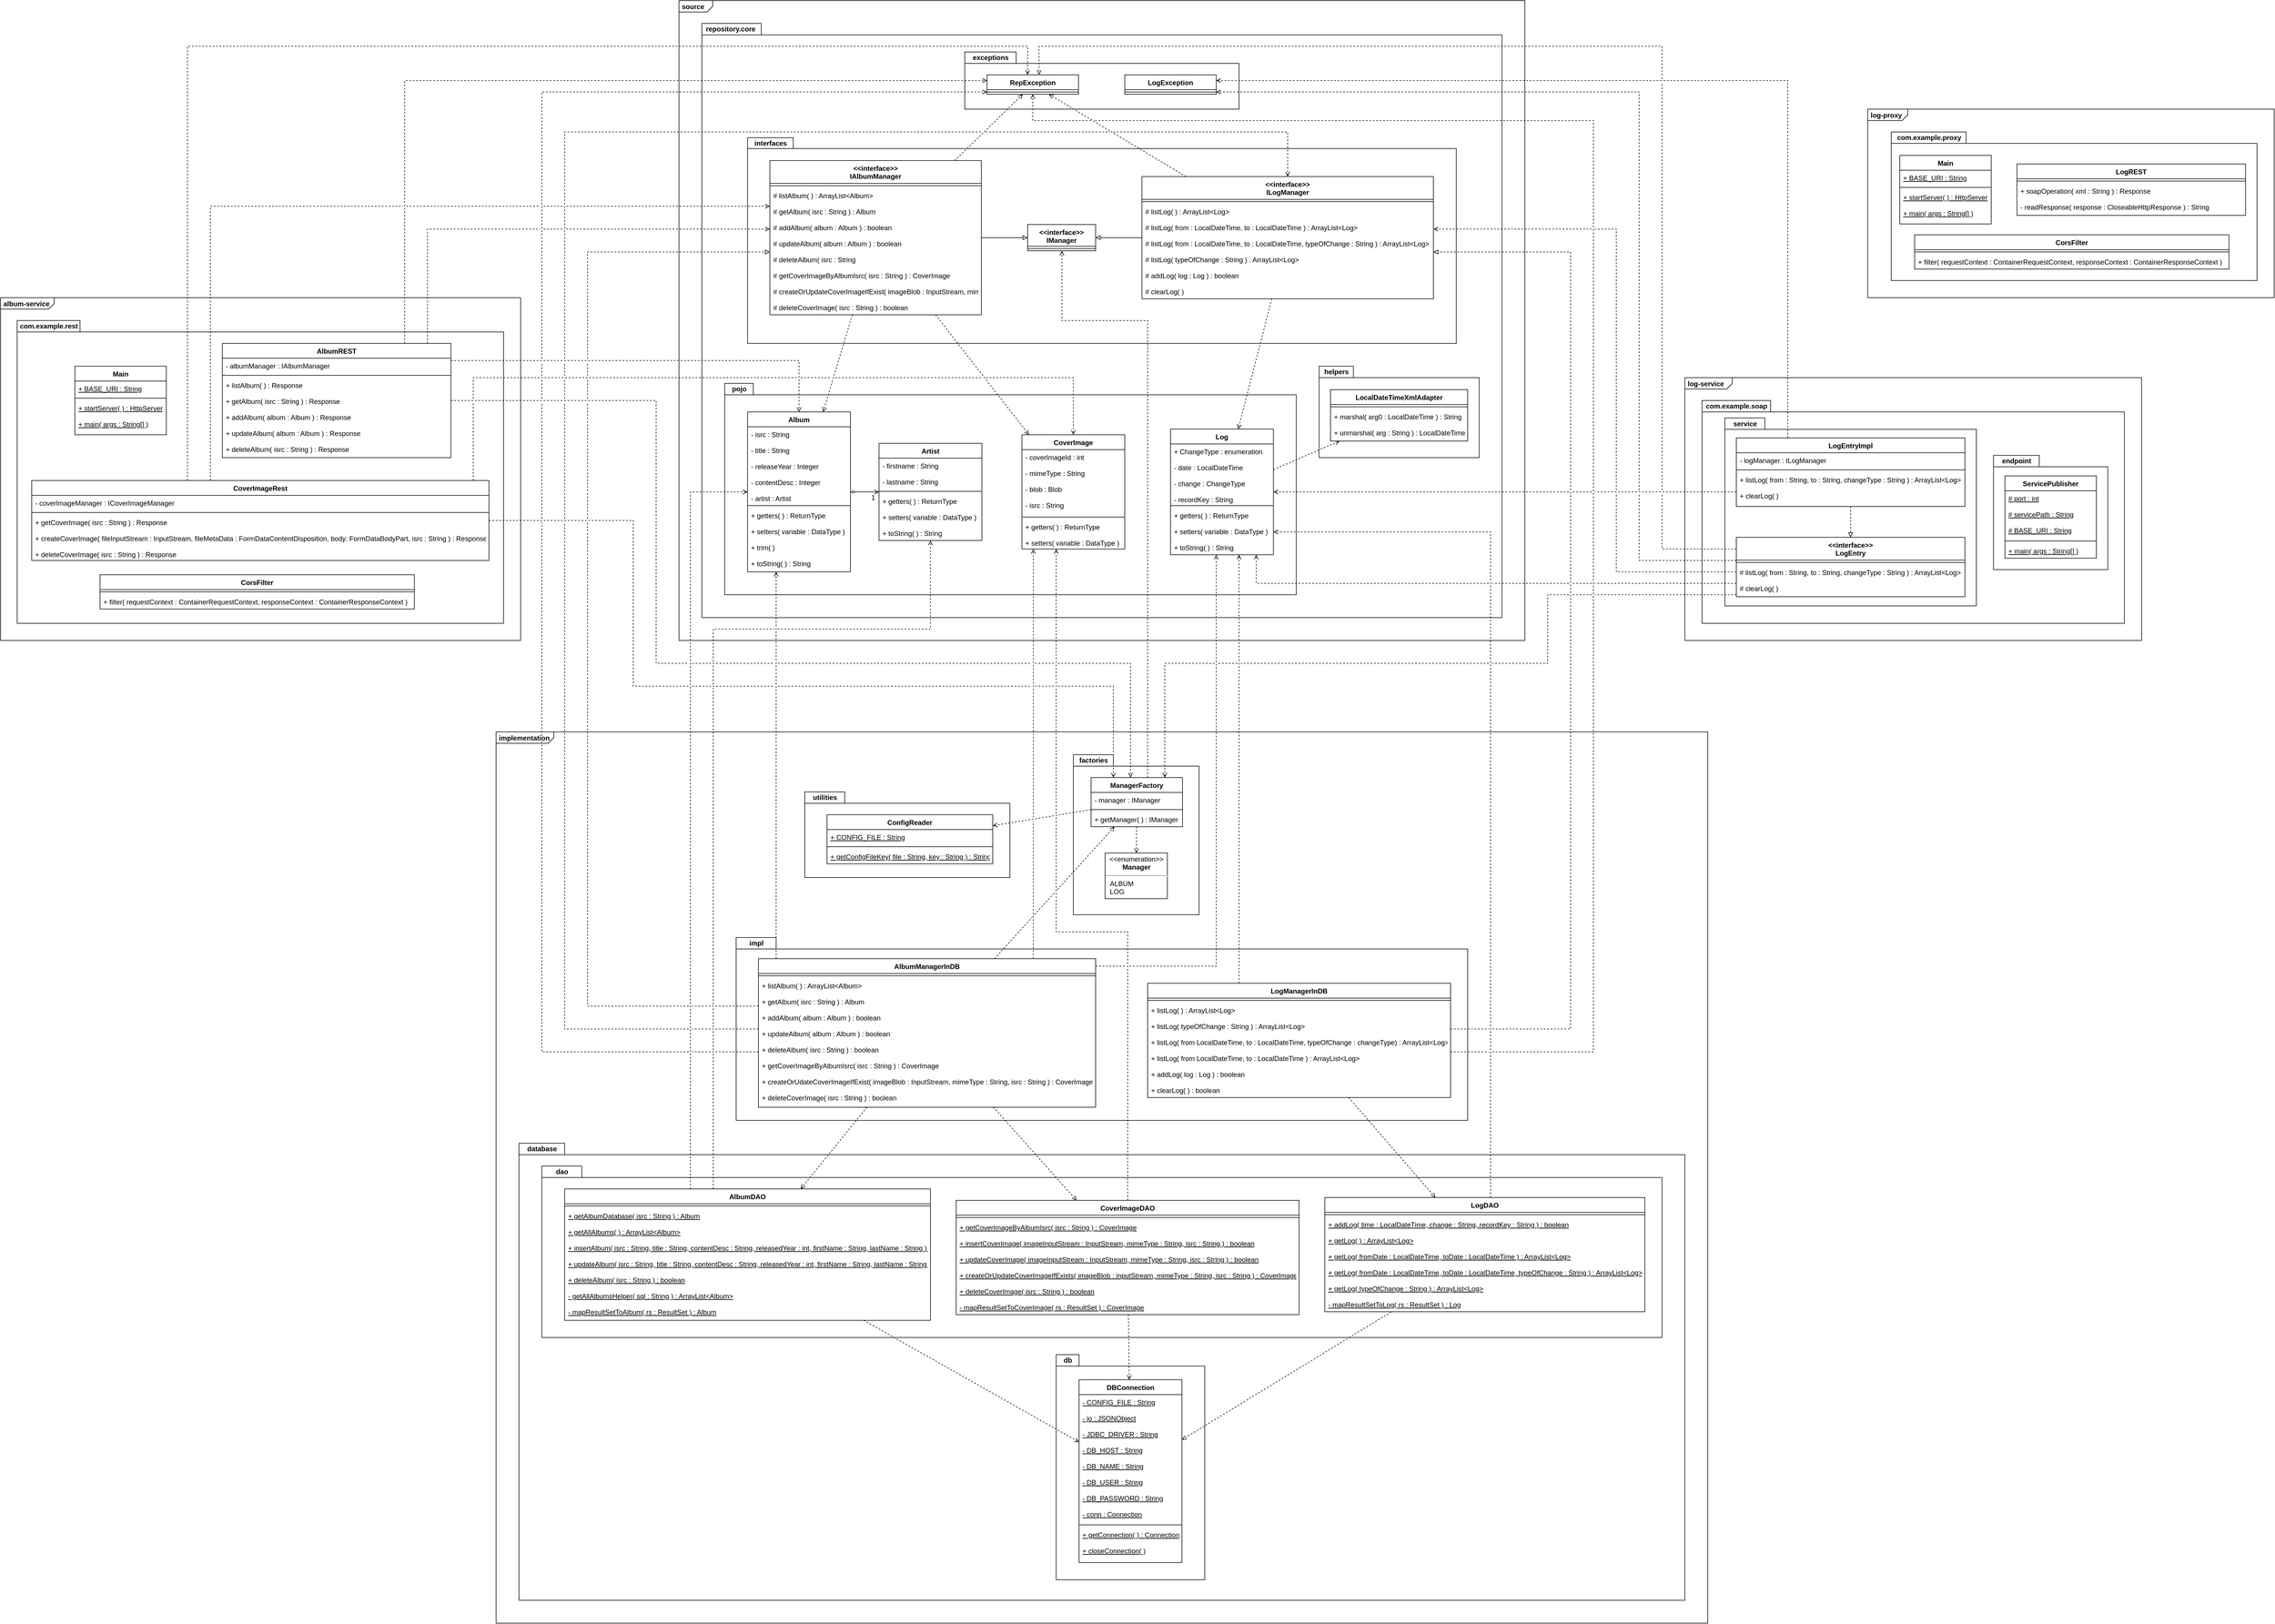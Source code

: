 <mxfile version="14.4.8" type="device"><diagram id="C5RBs43oDa-KdzZeNtuy" name="Page-1"><mxGraphModel dx="1746" dy="1518" grid="1" gridSize="10" guides="1" tooltips="1" connect="1" arrows="1" fold="1" page="1" pageScale="1" pageWidth="827" pageHeight="1169" math="0" shadow="0"><root><mxCell id="WIyWlLk6GJQsqaUBKTNV-0"/><mxCell id="WIyWlLk6GJQsqaUBKTNV-1" parent="WIyWlLk6GJQsqaUBKTNV-0"/><mxCell id="3orUmdApXADnBOhEMOfr-15" value="&lt;p style=&quot;margin: 0px ; margin-top: 4px ; margin-left: 5px ; text-align: left&quot;&gt;&lt;b&gt;source&lt;/b&gt;&lt;/p&gt;" style="html=1;shape=mxgraph.sysml.package;overflow=fill;labelX=59;align=left;spacingLeft=5;verticalAlign=top;spacingTop=-3;" parent="WIyWlLk6GJQsqaUBKTNV-1" vertex="1"><mxGeometry x="360" y="-80" width="1480" height="1120" as="geometry"/></mxCell><mxCell id="3orUmdApXADnBOhEMOfr-17" value="repository.core" style="shape=folder;fontStyle=1;tabWidth=100;tabHeight=20;tabPosition=left;html=1;boundedLbl=1;labelInHeader=1;container=1;collapsible=0;recursiveResize=0;" parent="WIyWlLk6GJQsqaUBKTNV-1" vertex="1"><mxGeometry x="400" y="-40" width="1400" height="1040" as="geometry"/></mxCell><mxCell id="5vDcEEoDfJDyZ97iO_Rr-0" value="pojo" style="shape=folder;fontStyle=1;tabWidth=50;tabHeight=20;tabPosition=left;html=1;boundedLbl=1;labelInHeader=1;container=1;collapsible=0;recursiveResize=0;" vertex="1" parent="3orUmdApXADnBOhEMOfr-17"><mxGeometry x="40" y="630" width="1000" height="370" as="geometry"/></mxCell><mxCell id="3orUmdApXADnBOhEMOfr-23" value="Album" style="swimlane;fontStyle=1;align=center;verticalAlign=top;childLayout=stackLayout;horizontal=1;startSize=26;horizontalStack=0;resizeParent=1;resizeParentMax=0;resizeLast=0;collapsible=1;marginBottom=0;" parent="5vDcEEoDfJDyZ97iO_Rr-0" vertex="1"><mxGeometry x="40" y="50" width="180" height="280" as="geometry"/></mxCell><mxCell id="3orUmdApXADnBOhEMOfr-24" value="- isrc : String&#10;&#10;- title : String&#10;&#10;- releaseYear : Integer&#10;&#10;- contentDesc : Integer&#10;&#10;- artist : Artist" style="text;strokeColor=none;fillColor=none;align=left;verticalAlign=top;spacingLeft=4;spacingRight=4;overflow=hidden;rotatable=0;points=[[0,0.5],[1,0.5]];portConstraint=eastwest;" parent="3orUmdApXADnBOhEMOfr-23" vertex="1"><mxGeometry y="26" width="180" height="134" as="geometry"/></mxCell><mxCell id="3orUmdApXADnBOhEMOfr-25" value="" style="line;strokeWidth=1;fillColor=none;align=left;verticalAlign=middle;spacingTop=-1;spacingLeft=3;spacingRight=3;rotatable=0;labelPosition=right;points=[];portConstraint=eastwest;" parent="3orUmdApXADnBOhEMOfr-23" vertex="1"><mxGeometry y="160" width="180" height="8" as="geometry"/></mxCell><mxCell id="3orUmdApXADnBOhEMOfr-26" value="+ getters( ) : ReturnType&#10;&#10;+ setters( variable : DataType )&#10;&#10;+ trim( )&#10;&#10;+ toString( ) : String" style="text;strokeColor=none;fillColor=none;align=left;verticalAlign=top;spacingLeft=4;spacingRight=4;overflow=hidden;rotatable=0;points=[[0,0.5],[1,0.5]];portConstraint=eastwest;" parent="3orUmdApXADnBOhEMOfr-23" vertex="1"><mxGeometry y="168" width="180" height="112" as="geometry"/></mxCell><mxCell id="3orUmdApXADnBOhEMOfr-18" value="Artist" style="swimlane;fontStyle=1;align=center;verticalAlign=top;childLayout=stackLayout;horizontal=1;startSize=26;horizontalStack=0;resizeParent=1;resizeParentMax=0;resizeLast=0;collapsible=1;marginBottom=0;" parent="5vDcEEoDfJDyZ97iO_Rr-0" vertex="1"><mxGeometry x="270" y="105" width="180" height="170" as="geometry"/></mxCell><mxCell id="3orUmdApXADnBOhEMOfr-19" value="- firstname : String&#10;&#10;- lastname : String" style="text;strokeColor=none;fillColor=none;align=left;verticalAlign=top;spacingLeft=4;spacingRight=4;overflow=hidden;rotatable=0;points=[[0,0.5],[1,0.5]];portConstraint=eastwest;" parent="3orUmdApXADnBOhEMOfr-18" vertex="1"><mxGeometry y="26" width="180" height="54" as="geometry"/></mxCell><mxCell id="3orUmdApXADnBOhEMOfr-20" value="" style="line;strokeWidth=1;fillColor=none;align=left;verticalAlign=middle;spacingTop=-1;spacingLeft=3;spacingRight=3;rotatable=0;labelPosition=right;points=[];portConstraint=eastwest;" parent="3orUmdApXADnBOhEMOfr-18" vertex="1"><mxGeometry y="80" width="180" height="8" as="geometry"/></mxCell><mxCell id="3orUmdApXADnBOhEMOfr-21" value="+ getters( ) : ReturnType&#10;&#10;+ setters( variable : DataType )&#10;&#10;+ toString( ) : String" style="text;strokeColor=none;fillColor=none;align=left;verticalAlign=top;spacingLeft=4;spacingRight=4;overflow=hidden;rotatable=0;points=[[0,0.5],[1,0.5]];portConstraint=eastwest;" parent="3orUmdApXADnBOhEMOfr-18" vertex="1"><mxGeometry y="88" width="180" height="82" as="geometry"/></mxCell><mxCell id="pebbiDRe2DpbDQlG5-lK-18" style="edgeStyle=none;rounded=0;orthogonalLoop=1;jettySize=auto;html=1;endArrow=open;endFill=0;startArrow=diamondThin;startFill=0;strokeWidth=1;jumpStyle=gap;" parent="5vDcEEoDfJDyZ97iO_Rr-0" source="3orUmdApXADnBOhEMOfr-23" target="3orUmdApXADnBOhEMOfr-18" edge="1"><mxGeometry relative="1" as="geometry"/></mxCell><mxCell id="3orUmdApXADnBOhEMOfr-44" value="CoverImage" style="swimlane;fontStyle=1;align=center;verticalAlign=top;childLayout=stackLayout;horizontal=1;startSize=26;horizontalStack=0;resizeParent=1;resizeParentMax=0;resizeLast=0;collapsible=1;marginBottom=0;" parent="5vDcEEoDfJDyZ97iO_Rr-0" vertex="1"><mxGeometry x="520" y="90" width="180" height="200" as="geometry"/></mxCell><mxCell id="3orUmdApXADnBOhEMOfr-45" value="- coverImageId : int&#10;&#10;- mimeType : String&#10;&#10;- blob : Blob&#10;&#10;- isrc : String" style="text;strokeColor=none;fillColor=none;align=left;verticalAlign=top;spacingLeft=4;spacingRight=4;overflow=hidden;rotatable=0;points=[[0,0.5],[1,0.5]];portConstraint=eastwest;" parent="3orUmdApXADnBOhEMOfr-44" vertex="1"><mxGeometry y="26" width="180" height="114" as="geometry"/></mxCell><mxCell id="3orUmdApXADnBOhEMOfr-46" value="" style="line;strokeWidth=1;fillColor=none;align=left;verticalAlign=middle;spacingTop=-1;spacingLeft=3;spacingRight=3;rotatable=0;labelPosition=right;points=[];portConstraint=eastwest;" parent="3orUmdApXADnBOhEMOfr-44" vertex="1"><mxGeometry y="140" width="180" height="8" as="geometry"/></mxCell><mxCell id="3orUmdApXADnBOhEMOfr-47" value="+ getters( ) : ReturnType&#10;&#10;+ setters( variable : DataType )" style="text;strokeColor=none;fillColor=none;align=left;verticalAlign=top;spacingLeft=4;spacingRight=4;overflow=hidden;rotatable=0;points=[[0,0.5],[1,0.5]];portConstraint=eastwest;" parent="3orUmdApXADnBOhEMOfr-44" vertex="1"><mxGeometry y="148" width="180" height="52" as="geometry"/></mxCell><mxCell id="3orUmdApXADnBOhEMOfr-27" value="Log" style="swimlane;fontStyle=1;align=center;verticalAlign=top;childLayout=stackLayout;horizontal=1;startSize=26;horizontalStack=0;resizeParent=1;resizeParentMax=0;resizeLast=0;collapsible=1;marginBottom=0;" parent="5vDcEEoDfJDyZ97iO_Rr-0" vertex="1"><mxGeometry x="780" y="80" width="180" height="220" as="geometry"/></mxCell><mxCell id="3orUmdApXADnBOhEMOfr-28" value="+ ChangeType : enumeration&#10;&#10;- date : LocalDateTime&#10;&#10;- change : ChangeType&#10;&#10;- recordKey : String" style="text;strokeColor=none;fillColor=none;align=left;verticalAlign=top;spacingLeft=4;spacingRight=4;overflow=hidden;rotatable=0;points=[[0,0.5],[1,0.5]];portConstraint=eastwest;" parent="3orUmdApXADnBOhEMOfr-27" vertex="1"><mxGeometry y="26" width="180" height="104" as="geometry"/></mxCell><mxCell id="3orUmdApXADnBOhEMOfr-29" value="" style="line;strokeWidth=1;fillColor=none;align=left;verticalAlign=middle;spacingTop=-1;spacingLeft=3;spacingRight=3;rotatable=0;labelPosition=right;points=[];portConstraint=eastwest;" parent="3orUmdApXADnBOhEMOfr-27" vertex="1"><mxGeometry y="130" width="180" height="8" as="geometry"/></mxCell><mxCell id="3orUmdApXADnBOhEMOfr-30" value="+ getters( ) : ReturnType&#10;&#10;+ setters( variable : DataType )&#10;&#10;+ toString( ) : String" style="text;strokeColor=none;fillColor=none;align=left;verticalAlign=top;spacingLeft=4;spacingRight=4;overflow=hidden;rotatable=0;points=[[0,0.5],[1,0.5]];portConstraint=eastwest;" parent="3orUmdApXADnBOhEMOfr-27" vertex="1"><mxGeometry y="138" width="180" height="82" as="geometry"/></mxCell><mxCell id="5vDcEEoDfJDyZ97iO_Rr-68" value="1" style="text;html=1;strokeColor=none;fillColor=none;align=center;verticalAlign=middle;whiteSpace=wrap;rounded=0;" vertex="1" parent="5vDcEEoDfJDyZ97iO_Rr-0"><mxGeometry x="255" y="190" width="10" height="20" as="geometry"/></mxCell><mxCell id="5vDcEEoDfJDyZ97iO_Rr-1" value="helpers" style="shape=folder;fontStyle=1;tabWidth=60;tabHeight=20;tabPosition=left;html=1;boundedLbl=1;labelInHeader=1;container=1;collapsible=0;recursiveResize=0;" vertex="1" parent="3orUmdApXADnBOhEMOfr-17"><mxGeometry x="1080" y="600" width="280" height="160" as="geometry"/></mxCell><mxCell id="3orUmdApXADnBOhEMOfr-56" value="LocalDateTimeXmlAdapter" style="swimlane;fontStyle=1;align=center;verticalAlign=top;childLayout=stackLayout;horizontal=1;startSize=26;horizontalStack=0;resizeParent=1;resizeParentMax=0;resizeLast=0;collapsible=1;marginBottom=0;" parent="5vDcEEoDfJDyZ97iO_Rr-1" vertex="1"><mxGeometry x="20" y="41" width="240" height="90" as="geometry"/></mxCell><mxCell id="3orUmdApXADnBOhEMOfr-58" value="" style="line;strokeWidth=1;fillColor=none;align=left;verticalAlign=middle;spacingTop=-1;spacingLeft=3;spacingRight=3;rotatable=0;labelPosition=right;points=[];portConstraint=eastwest;" parent="3orUmdApXADnBOhEMOfr-56" vertex="1"><mxGeometry y="26" width="240" height="8" as="geometry"/></mxCell><mxCell id="3orUmdApXADnBOhEMOfr-59" value="+ marshal( arg0 : LocalDateTime ) : String&#10;&#10;+ unmarshal( arg : String ) : LocalDateTime" style="text;strokeColor=none;fillColor=none;align=left;verticalAlign=top;spacingLeft=4;spacingRight=4;overflow=hidden;rotatable=0;points=[[0,0.5],[1,0.5]];portConstraint=eastwest;" parent="3orUmdApXADnBOhEMOfr-56" vertex="1"><mxGeometry y="34" width="240" height="56" as="geometry"/></mxCell><mxCell id="0DNg2dcb8wWA4IdcJvfh-27" style="edgeStyle=none;rounded=0;jumpStyle=gap;orthogonalLoop=1;jettySize=auto;html=1;dashed=1;endArrow=open;endFill=0;" parent="3orUmdApXADnBOhEMOfr-17" source="3orUmdApXADnBOhEMOfr-27" target="3orUmdApXADnBOhEMOfr-56" edge="1"><mxGeometry relative="1" as="geometry"/></mxCell><mxCell id="5vDcEEoDfJDyZ97iO_Rr-20" value="interfaces" style="shape=folder;fontStyle=1;tabWidth=80;tabHeight=19;tabPosition=left;html=1;boundedLbl=1;labelInHeader=1;container=1;collapsible=0;recursiveResize=0;" vertex="1" parent="3orUmdApXADnBOhEMOfr-17"><mxGeometry x="80" y="200" width="1240" height="360" as="geometry"/></mxCell><mxCell id="3orUmdApXADnBOhEMOfr-40" value="&lt;&lt;interface&gt;&gt;&#10;IAlbumManager" style="swimlane;fontStyle=1;align=center;verticalAlign=top;childLayout=stackLayout;horizontal=1;startSize=40;horizontalStack=0;resizeParent=1;resizeParentMax=0;resizeLast=0;collapsible=1;marginBottom=0;" parent="5vDcEEoDfJDyZ97iO_Rr-20" vertex="1"><mxGeometry x="39" y="40" width="370" height="270" as="geometry"/></mxCell><mxCell id="3orUmdApXADnBOhEMOfr-42" value="" style="line;strokeWidth=1;fillColor=none;align=left;verticalAlign=middle;spacingTop=-1;spacingLeft=3;spacingRight=3;rotatable=0;labelPosition=right;points=[];portConstraint=eastwest;" parent="3orUmdApXADnBOhEMOfr-40" vertex="1"><mxGeometry y="40" width="370" height="8" as="geometry"/></mxCell><mxCell id="3orUmdApXADnBOhEMOfr-43" value="# listAlbum( ) : ArrayList&lt;Album&gt;&#10;&#10;# getAlbum( isrc : String ) : Album&#10;&#10;# addAlbum( album : Album ) : boolean&#10;&#10;# updateAlbum( album : Album ) : boolean&#10;&#10;# deleteAlbum( isrc : String &#10;&#10;# getCoverImageByAlbumIsrc( isrc : String ) : CoverImage&#10;&#10;# createOrUpdateCoverImageIfExist( imageBlob : InputStream, mimeType : String, isrc : String ) : CoverImage&#10;&#10;# deleteCoverImage( isrc : String ) : boolean" style="text;strokeColor=none;fillColor=none;align=left;verticalAlign=top;spacingLeft=4;spacingRight=4;overflow=hidden;rotatable=0;points=[[0,0.5],[1,0.5]];portConstraint=eastwest;" parent="3orUmdApXADnBOhEMOfr-40" vertex="1"><mxGeometry y="48" width="370" height="222" as="geometry"/></mxCell><mxCell id="3orUmdApXADnBOhEMOfr-36" value="&lt;&lt;interface&gt;&gt;&#10;IManager" style="swimlane;fontStyle=1;align=center;verticalAlign=top;childLayout=stackLayout;horizontal=1;startSize=38;horizontalStack=0;resizeParent=1;resizeParentMax=0;resizeLast=0;collapsible=1;marginBottom=0;" parent="5vDcEEoDfJDyZ97iO_Rr-20" vertex="1"><mxGeometry x="490" y="152" width="119" height="46" as="geometry"/></mxCell><mxCell id="3orUmdApXADnBOhEMOfr-38" value="" style="line;strokeWidth=1;fillColor=none;align=left;verticalAlign=middle;spacingTop=-1;spacingLeft=3;spacingRight=3;rotatable=0;labelPosition=right;points=[];portConstraint=eastwest;" parent="3orUmdApXADnBOhEMOfr-36" vertex="1"><mxGeometry y="38" width="119" height="8" as="geometry"/></mxCell><mxCell id="0DNg2dcb8wWA4IdcJvfh-1" style="edgeStyle=none;rounded=0;orthogonalLoop=1;jettySize=auto;html=1;endArrow=block;endFill=0;jumpStyle=gap;" parent="5vDcEEoDfJDyZ97iO_Rr-20" source="3orUmdApXADnBOhEMOfr-40" target="3orUmdApXADnBOhEMOfr-36" edge="1"><mxGeometry relative="1" as="geometry"/></mxCell><mxCell id="3orUmdApXADnBOhEMOfr-52" value="&lt;&lt;interface&gt;&gt;&#10;ILogManager" style="swimlane;fontStyle=1;align=center;verticalAlign=top;childLayout=stackLayout;horizontal=1;startSize=40;horizontalStack=0;resizeParent=1;resizeParentMax=0;resizeLast=0;collapsible=1;marginBottom=0;" parent="5vDcEEoDfJDyZ97iO_Rr-20" vertex="1"><mxGeometry x="690" y="68" width="510" height="214" as="geometry"/></mxCell><mxCell id="3orUmdApXADnBOhEMOfr-54" value="" style="line;strokeWidth=1;fillColor=none;align=left;verticalAlign=middle;spacingTop=-1;spacingLeft=3;spacingRight=3;rotatable=0;labelPosition=right;points=[];portConstraint=eastwest;" parent="3orUmdApXADnBOhEMOfr-52" vertex="1"><mxGeometry y="40" width="510" height="8" as="geometry"/></mxCell><mxCell id="3orUmdApXADnBOhEMOfr-55" value="# listLog( ) : ArrayList&lt;Log&gt;&#10;&#10;# listLog( from : LocalDateTime, to : LocalDateTime ) : ArrayList&lt;Log&gt;&#10;&#10;# listLog( from : LocalDateTime, to : LocalDateTime, typeOfChange : String ) : ArrayList&lt;Log&gt;&#10;&#10;# listLog( typeOfChange : String ) : ArrayList&lt;Log&gt;&#10;&#10;# addLog( log : Log ) : boolean&#10;&#10;# clearLog( )" style="text;strokeColor=none;fillColor=none;align=left;verticalAlign=top;spacingLeft=4;spacingRight=4;overflow=hidden;rotatable=0;points=[[0,0.5],[1,0.5]];portConstraint=eastwest;" parent="3orUmdApXADnBOhEMOfr-52" vertex="1"><mxGeometry y="48" width="510" height="166" as="geometry"/></mxCell><mxCell id="0DNg2dcb8wWA4IdcJvfh-2" style="edgeStyle=none;rounded=0;orthogonalLoop=1;jettySize=auto;html=1;endArrow=block;endFill=0;jumpStyle=gap;" parent="5vDcEEoDfJDyZ97iO_Rr-20" source="3orUmdApXADnBOhEMOfr-52" target="3orUmdApXADnBOhEMOfr-36" edge="1"><mxGeometry relative="1" as="geometry"/></mxCell><mxCell id="0DNg2dcb8wWA4IdcJvfh-3" style="edgeStyle=none;rounded=0;orthogonalLoop=1;jettySize=auto;html=1;endArrow=open;endFill=0;dashed=1;jumpStyle=gap;" parent="3orUmdApXADnBOhEMOfr-17" source="3orUmdApXADnBOhEMOfr-40" target="3orUmdApXADnBOhEMOfr-23" edge="1"><mxGeometry relative="1" as="geometry"/></mxCell><mxCell id="0DNg2dcb8wWA4IdcJvfh-6" style="edgeStyle=none;rounded=0;orthogonalLoop=1;jettySize=auto;html=1;dashed=1;endArrow=open;endFill=0;jumpStyle=gap;" parent="3orUmdApXADnBOhEMOfr-17" source="3orUmdApXADnBOhEMOfr-40" target="3orUmdApXADnBOhEMOfr-44" edge="1"><mxGeometry relative="1" as="geometry"><mxPoint x="645.726" y="491" as="sourcePoint"/></mxGeometry></mxCell><mxCell id="0DNg2dcb8wWA4IdcJvfh-7" style="edgeStyle=none;rounded=0;orthogonalLoop=1;jettySize=auto;html=1;dashed=1;endArrow=open;endFill=0;jumpStyle=gap;" parent="3orUmdApXADnBOhEMOfr-17" source="3orUmdApXADnBOhEMOfr-52" target="3orUmdApXADnBOhEMOfr-27" edge="1"><mxGeometry relative="1" as="geometry"/></mxCell><mxCell id="5vDcEEoDfJDyZ97iO_Rr-22" value="exceptions" style="shape=folder;fontStyle=1;tabWidth=90;tabHeight=20;tabPosition=left;html=1;boundedLbl=1;labelInHeader=1;container=1;collapsible=0;recursiveResize=0;" vertex="1" parent="3orUmdApXADnBOhEMOfr-17"><mxGeometry x="460" y="50" width="480" height="100" as="geometry"/></mxCell><mxCell id="3orUmdApXADnBOhEMOfr-60" value="RepException" style="swimlane;fontStyle=1;align=center;verticalAlign=top;childLayout=stackLayout;horizontal=1;startSize=26;horizontalStack=0;resizeParent=1;resizeParentMax=0;resizeLast=0;collapsible=1;marginBottom=0;" parent="5vDcEEoDfJDyZ97iO_Rr-22" vertex="1"><mxGeometry x="39" y="40" width="160" height="34" as="geometry"/></mxCell><mxCell id="3orUmdApXADnBOhEMOfr-62" value="" style="line;strokeWidth=1;fillColor=none;align=left;verticalAlign=middle;spacingTop=-1;spacingLeft=3;spacingRight=3;rotatable=0;labelPosition=right;points=[];portConstraint=eastwest;" parent="3orUmdApXADnBOhEMOfr-60" vertex="1"><mxGeometry y="26" width="160" height="8" as="geometry"/></mxCell><mxCell id="3orUmdApXADnBOhEMOfr-64" value="LogException" style="swimlane;fontStyle=1;align=center;verticalAlign=top;childLayout=stackLayout;horizontal=1;startSize=26;horizontalStack=0;resizeParent=1;resizeParentMax=0;resizeLast=0;collapsible=1;marginBottom=0;" parent="5vDcEEoDfJDyZ97iO_Rr-22" vertex="1"><mxGeometry x="280" y="40" width="160" height="34" as="geometry"/></mxCell><mxCell id="3orUmdApXADnBOhEMOfr-66" value="" style="line;strokeWidth=1;fillColor=none;align=left;verticalAlign=middle;spacingTop=-1;spacingLeft=3;spacingRight=3;rotatable=0;labelPosition=right;points=[];portConstraint=eastwest;" parent="3orUmdApXADnBOhEMOfr-64" vertex="1"><mxGeometry y="26" width="160" height="8" as="geometry"/></mxCell><mxCell id="0DNg2dcb8wWA4IdcJvfh-15" style="edgeStyle=none;rounded=0;orthogonalLoop=1;jettySize=auto;html=1;dashed=1;endArrow=open;endFill=0;jumpStyle=gap;" parent="3orUmdApXADnBOhEMOfr-17" source="3orUmdApXADnBOhEMOfr-40" target="3orUmdApXADnBOhEMOfr-60" edge="1"><mxGeometry relative="1" as="geometry"/></mxCell><mxCell id="0DNg2dcb8wWA4IdcJvfh-25" style="edgeStyle=none;rounded=0;jumpStyle=gap;orthogonalLoop=1;jettySize=auto;html=1;dashed=1;endArrow=open;endFill=0;" parent="3orUmdApXADnBOhEMOfr-17" source="3orUmdApXADnBOhEMOfr-52" target="3orUmdApXADnBOhEMOfr-60" edge="1"><mxGeometry relative="1" as="geometry"/></mxCell><mxCell id="Q4iaWH0cSBQyle7SL-q6-0" value="&lt;p style=&quot;margin: 0px ; margin-top: 4px ; margin-left: 5px ; text-align: left&quot;&gt;&lt;b&gt;implementation&lt;/b&gt;&lt;/p&gt;" style="html=1;shape=mxgraph.sysml.package;overflow=fill;labelX=101;align=left;spacingLeft=5;verticalAlign=top;spacingTop=-3;" parent="WIyWlLk6GJQsqaUBKTNV-1" vertex="1"><mxGeometry x="40" y="1200" width="2120" height="1560" as="geometry"/></mxCell><mxCell id="Q4iaWH0cSBQyle7SL-q6-8" value="impl" style="shape=folder;fontStyle=1;tabWidth=70;tabHeight=20;tabPosition=left;html=1;boundedLbl=1;labelInHeader=1;container=1;collapsible=0;recursiveResize=0;" parent="WIyWlLk6GJQsqaUBKTNV-1" vertex="1"><mxGeometry x="460" y="1560" width="1280" height="320" as="geometry"/></mxCell><mxCell id="Q4iaWH0cSBQyle7SL-q6-32" value="AlbumManagerInDB" style="swimlane;fontStyle=1;align=center;verticalAlign=top;childLayout=stackLayout;horizontal=1;startSize=26;horizontalStack=0;resizeParent=1;resizeParentMax=0;resizeLast=0;collapsible=1;marginBottom=0;" parent="Q4iaWH0cSBQyle7SL-q6-8" vertex="1"><mxGeometry x="39" y="37" width="590" height="260" as="geometry"/></mxCell><mxCell id="Q4iaWH0cSBQyle7SL-q6-34" value="" style="line;strokeWidth=1;fillColor=none;align=left;verticalAlign=middle;spacingTop=-1;spacingLeft=3;spacingRight=3;rotatable=0;labelPosition=right;points=[];portConstraint=eastwest;" parent="Q4iaWH0cSBQyle7SL-q6-32" vertex="1"><mxGeometry y="26" width="590" height="8" as="geometry"/></mxCell><mxCell id="Q4iaWH0cSBQyle7SL-q6-35" value="+ listAlbum( ) : ArrayList&lt;Album&gt;&#10;&#10;+ getAlbum( isrc : String ) : Album&#10;&#10;+ addAlbum( album : Album ) : boolean&#10;&#10;+ updateAlbum( album : Album ) : boolean&#10;&#10;+ deleteAlbum( isrc : String ) : boolean&#10;&#10;+ getCoverImageByAlbumIsrc( isrc : String ) : CoverImage&#10;&#10;+ createOrUdateCoverImageIfExist( imageBlob : InputStream, mimeType : String, isrc : String ) : CoverImage&#10;&#10;+ deleteCoverImage( isrc : String ) : boolean" style="text;strokeColor=none;fillColor=none;align=left;verticalAlign=top;spacingLeft=4;spacingRight=4;overflow=hidden;rotatable=0;points=[[0,0.5],[1,0.5]];portConstraint=eastwest;" parent="Q4iaWH0cSBQyle7SL-q6-32" vertex="1"><mxGeometry y="34" width="590" height="226" as="geometry"/></mxCell><mxCell id="Q4iaWH0cSBQyle7SL-q6-36" value="LogManagerInDB" style="swimlane;fontStyle=1;align=center;verticalAlign=top;childLayout=stackLayout;horizontal=1;startSize=26;horizontalStack=0;resizeParent=1;resizeParentMax=0;resizeLast=0;collapsible=1;marginBottom=0;" parent="Q4iaWH0cSBQyle7SL-q6-8" vertex="1"><mxGeometry x="720" y="80" width="530" height="200" as="geometry"/></mxCell><mxCell id="Q4iaWH0cSBQyle7SL-q6-38" value="" style="line;strokeWidth=1;fillColor=none;align=left;verticalAlign=middle;spacingTop=-1;spacingLeft=3;spacingRight=3;rotatable=0;labelPosition=right;points=[];portConstraint=eastwest;" parent="Q4iaWH0cSBQyle7SL-q6-36" vertex="1"><mxGeometry y="26" width="530" height="8" as="geometry"/></mxCell><mxCell id="Q4iaWH0cSBQyle7SL-q6-39" value="+ listLog( ) : ArrayList&lt;Log&gt;&#10;&#10;+ listLog( typeOfChange : String ) : ArrayList&lt;Log&gt;&#10;&#10;+ listLog( from LocalDateTime, to : LocalDateTime, typeOfChange : changeType) : ArrayList&lt;Log&gt;&#10;&#10;+ listLog( from LocalDateTime, to : LocalDateTime ) : ArrayList&lt;Log&gt;&#10;&#10;+ addLog( log : Log ) : boolean&#10;&#10;+ clearLog( ) : boolean&#10;" style="text;strokeColor=none;fillColor=none;align=left;verticalAlign=top;spacingLeft=4;spacingRight=4;overflow=hidden;rotatable=0;points=[[0,0.5],[1,0.5]];portConstraint=eastwest;" parent="Q4iaWH0cSBQyle7SL-q6-36" vertex="1"><mxGeometry y="34" width="530" height="166" as="geometry"/></mxCell><mxCell id="Q4iaWH0cSBQyle7SL-q6-44" value="&lt;p style=&quot;margin: 0px ; margin-top: 4px ; margin-left: 5px ; text-align: left&quot;&gt;&lt;b&gt;album-service&lt;/b&gt;&lt;/p&gt;" style="html=1;shape=mxgraph.sysml.package;overflow=fill;labelX=94;align=left;spacingLeft=5;verticalAlign=top;spacingTop=-3;" parent="WIyWlLk6GJQsqaUBKTNV-1" vertex="1"><mxGeometry x="-827" y="440" width="910" height="600" as="geometry"/></mxCell><mxCell id="Q4iaWH0cSBQyle7SL-q6-45" value="com.example.rest" style="shape=folder;fontStyle=1;tabWidth=110;tabHeight=20;tabPosition=left;html=1;boundedLbl=1;labelInHeader=1;container=1;collapsible=0;recursiveResize=0;" parent="WIyWlLk6GJQsqaUBKTNV-1" vertex="1"><mxGeometry x="-798" y="480" width="851" height="530" as="geometry"/></mxCell><mxCell id="Q4iaWH0cSBQyle7SL-q6-46" value="CorsFilter" style="swimlane;fontStyle=1;align=center;verticalAlign=top;childLayout=stackLayout;horizontal=1;startSize=26;horizontalStack=0;resizeParent=1;resizeParentMax=0;resizeLast=0;collapsible=1;marginBottom=0;" parent="Q4iaWH0cSBQyle7SL-q6-45" vertex="1"><mxGeometry x="145" y="445" width="550" height="60" as="geometry"/></mxCell><mxCell id="Q4iaWH0cSBQyle7SL-q6-48" value="" style="line;strokeWidth=1;fillColor=none;align=left;verticalAlign=middle;spacingTop=-1;spacingLeft=3;spacingRight=3;rotatable=0;labelPosition=right;points=[];portConstraint=eastwest;" parent="Q4iaWH0cSBQyle7SL-q6-46" vertex="1"><mxGeometry y="26" width="550" height="8" as="geometry"/></mxCell><mxCell id="Q4iaWH0cSBQyle7SL-q6-49" value="+ filter( requestContext : ContainerRequestContext, responseContext : ContainerResponseContext )" style="text;strokeColor=none;fillColor=none;align=left;verticalAlign=top;spacingLeft=4;spacingRight=4;overflow=hidden;rotatable=0;points=[[0,0.5],[1,0.5]];portConstraint=eastwest;" parent="Q4iaWH0cSBQyle7SL-q6-46" vertex="1"><mxGeometry y="34" width="550" height="26" as="geometry"/></mxCell><mxCell id="Q4iaWH0cSBQyle7SL-q6-50" value="AlbumREST" style="swimlane;fontStyle=1;align=center;verticalAlign=top;childLayout=stackLayout;horizontal=1;startSize=26;horizontalStack=0;resizeParent=1;resizeParentMax=0;resizeLast=0;collapsible=1;marginBottom=0;" parent="Q4iaWH0cSBQyle7SL-q6-45" vertex="1"><mxGeometry x="359" y="40" width="400" height="200" as="geometry"/></mxCell><mxCell id="Q4iaWH0cSBQyle7SL-q6-51" value="- albumManager : IAlbumManager" style="text;strokeColor=none;fillColor=none;align=left;verticalAlign=top;spacingLeft=4;spacingRight=4;overflow=hidden;rotatable=0;points=[[0,0.5],[1,0.5]];portConstraint=eastwest;" parent="Q4iaWH0cSBQyle7SL-q6-50" vertex="1"><mxGeometry y="26" width="400" height="26" as="geometry"/></mxCell><mxCell id="Q4iaWH0cSBQyle7SL-q6-52" value="" style="line;strokeWidth=1;fillColor=none;align=left;verticalAlign=middle;spacingTop=-1;spacingLeft=3;spacingRight=3;rotatable=0;labelPosition=right;points=[];portConstraint=eastwest;" parent="Q4iaWH0cSBQyle7SL-q6-50" vertex="1"><mxGeometry y="52" width="400" height="8" as="geometry"/></mxCell><mxCell id="Q4iaWH0cSBQyle7SL-q6-53" value="+ listAlbum( ) : Response&#10;&#10;+ getAlbum( isrc : String ) : Response&#10;&#10;+ addAlbum( album : Album ) : Response&#10;&#10;+ updateAlbum( album : Album ) : Response&#10;&#10;+ deleteAlbum( isrc : String ) : Response" style="text;strokeColor=none;fillColor=none;align=left;verticalAlign=top;spacingLeft=4;spacingRight=4;overflow=hidden;rotatable=0;points=[[0,0.5],[1,0.5]];portConstraint=eastwest;" parent="Q4iaWH0cSBQyle7SL-q6-50" vertex="1"><mxGeometry y="60" width="400" height="140" as="geometry"/></mxCell><mxCell id="Q4iaWH0cSBQyle7SL-q6-54" value="Main" style="swimlane;fontStyle=1;align=center;verticalAlign=top;childLayout=stackLayout;horizontal=1;startSize=26;horizontalStack=0;resizeParent=1;resizeParentMax=0;resizeLast=0;collapsible=1;marginBottom=0;" parent="Q4iaWH0cSBQyle7SL-q6-45" vertex="1"><mxGeometry x="101" y="80" width="160" height="120" as="geometry"/></mxCell><mxCell id="Q4iaWH0cSBQyle7SL-q6-55" value="+ BASE_URI : String" style="text;strokeColor=none;fillColor=none;align=left;verticalAlign=top;spacingLeft=4;spacingRight=4;overflow=hidden;rotatable=0;points=[[0,0.5],[1,0.5]];portConstraint=eastwest;fontStyle=4" parent="Q4iaWH0cSBQyle7SL-q6-54" vertex="1"><mxGeometry y="26" width="160" height="26" as="geometry"/></mxCell><mxCell id="Q4iaWH0cSBQyle7SL-q6-56" value="" style="line;strokeWidth=1;fillColor=none;align=left;verticalAlign=middle;spacingTop=-1;spacingLeft=3;spacingRight=3;rotatable=0;labelPosition=right;points=[];portConstraint=eastwest;" parent="Q4iaWH0cSBQyle7SL-q6-54" vertex="1"><mxGeometry y="52" width="160" height="8" as="geometry"/></mxCell><mxCell id="Q4iaWH0cSBQyle7SL-q6-57" value="+ startServer( ) : HttpServer&#10;&#10;+ main( args : String[] )" style="text;strokeColor=none;fillColor=none;align=left;verticalAlign=top;spacingLeft=4;spacingRight=4;overflow=hidden;rotatable=0;points=[[0,0.5],[1,0.5]];portConstraint=eastwest;fontStyle=4" parent="Q4iaWH0cSBQyle7SL-q6-54" vertex="1"><mxGeometry y="60" width="160" height="60" as="geometry"/></mxCell><mxCell id="6BrLANWov8gBQjvCGLX_-15" value="CoverImageRest" style="swimlane;fontStyle=1;align=center;verticalAlign=top;childLayout=stackLayout;horizontal=1;startSize=26;horizontalStack=0;resizeParent=1;resizeParentMax=0;resizeLast=0;collapsible=1;marginBottom=0;" parent="Q4iaWH0cSBQyle7SL-q6-45" vertex="1"><mxGeometry x="25.5" y="280" width="800" height="140" as="geometry"/></mxCell><mxCell id="6BrLANWov8gBQjvCGLX_-16" value="- coverImageManager : ICoverImageManager" style="text;strokeColor=none;fillColor=none;align=left;verticalAlign=top;spacingLeft=4;spacingRight=4;overflow=hidden;rotatable=0;points=[[0,0.5],[1,0.5]];portConstraint=eastwest;" parent="6BrLANWov8gBQjvCGLX_-15" vertex="1"><mxGeometry y="26" width="800" height="26" as="geometry"/></mxCell><mxCell id="6BrLANWov8gBQjvCGLX_-17" value="" style="line;strokeWidth=1;fillColor=none;align=left;verticalAlign=middle;spacingTop=-1;spacingLeft=3;spacingRight=3;rotatable=0;labelPosition=right;points=[];portConstraint=eastwest;" parent="6BrLANWov8gBQjvCGLX_-15" vertex="1"><mxGeometry y="52" width="800" height="8" as="geometry"/></mxCell><mxCell id="6BrLANWov8gBQjvCGLX_-18" value="+ getCoverImage( isrc : String ) : Response&#10;&#10;+ createCoverImage( fileInputStream : InputStream, fileMetaData : FormDataContentDisposition, body: FormDataBodyPart, isrc : String ) : Response&#10;&#10;+ deleteCoverImage( isrc : String ) : Response" style="text;strokeColor=none;fillColor=none;align=left;verticalAlign=top;spacingLeft=4;spacingRight=4;overflow=hidden;rotatable=0;points=[[0,0.5],[1,0.5]];portConstraint=eastwest;" parent="6BrLANWov8gBQjvCGLX_-15" vertex="1"><mxGeometry y="60" width="800" height="80" as="geometry"/></mxCell><mxCell id="QNlURWiQe3jWTdTzoEcf-0" value="&lt;p style=&quot;margin: 0px ; margin-top: 4px ; margin-left: 5px ; text-align: left&quot;&gt;&lt;b&gt;log-proxy&lt;/b&gt;&lt;/p&gt;" style="html=1;shape=mxgraph.sysml.package;overflow=fill;labelX=70.76;align=left;spacingLeft=5;verticalAlign=top;spacingTop=-3;" parent="WIyWlLk6GJQsqaUBKTNV-1" vertex="1"><mxGeometry x="2440" y="110" width="711" height="330" as="geometry"/></mxCell><mxCell id="pebbiDRe2DpbDQlG5-lK-4" value="&lt;p style=&quot;margin: 0px ; margin-top: 4px ; margin-left: 5px ; text-align: left&quot;&gt;&lt;b&gt;log-service&lt;/b&gt;&lt;/p&gt;" style="html=1;shape=mxgraph.sysml.package;overflow=fill;labelX=83.14;align=left;spacingLeft=5;verticalAlign=top;spacingTop=-3;" parent="WIyWlLk6GJQsqaUBKTNV-1" vertex="1"><mxGeometry x="2120" y="580" width="799" height="460" as="geometry"/></mxCell><mxCell id="pebbiDRe2DpbDQlG5-lK-5" value="com.example.soap" style="shape=folder;fontStyle=1;tabWidth=120;tabHeight=20;tabPosition=left;html=1;boundedLbl=1;labelInHeader=1;container=1;collapsible=0;recursiveResize=0;" parent="WIyWlLk6GJQsqaUBKTNV-1" vertex="1"><mxGeometry x="2150" y="620" width="739" height="390" as="geometry"/></mxCell><mxCell id="pebbiDRe2DpbDQlG5-lK-6" value="service" style="shape=folder;fontStyle=1;tabWidth=70;tabHeight=20;tabPosition=left;html=1;boundedLbl=1;labelInHeader=1;container=1;collapsible=0;recursiveResize=0;" parent="pebbiDRe2DpbDQlG5-lK-5" vertex="1"><mxGeometry x="40" y="30.5" width="440" height="329" as="geometry"/></mxCell><mxCell id="pebbiDRe2DpbDQlG5-lK-14" style="edgeStyle=none;rounded=0;orthogonalLoop=1;jettySize=auto;html=1;dashed=1;endArrow=block;endFill=0;" parent="pebbiDRe2DpbDQlG5-lK-6" source="Q4iaWH0cSBQyle7SL-q6-72" target="Q4iaWH0cSBQyle7SL-q6-64" edge="1"><mxGeometry relative="1" as="geometry"/></mxCell><mxCell id="Q4iaWH0cSBQyle7SL-q6-72" value="LogEntryImpl" style="swimlane;fontStyle=1;align=center;verticalAlign=top;childLayout=stackLayout;horizontal=1;startSize=26;horizontalStack=0;resizeParent=1;resizeParentMax=0;resizeLast=0;collapsible=1;marginBottom=0;" parent="pebbiDRe2DpbDQlG5-lK-6" vertex="1"><mxGeometry x="20" y="35" width="400" height="120" as="geometry"/></mxCell><mxCell id="Q4iaWH0cSBQyle7SL-q6-73" value="- logManager : ILogManager" style="text;strokeColor=none;fillColor=none;align=left;verticalAlign=top;spacingLeft=4;spacingRight=4;overflow=hidden;rotatable=0;points=[[0,0.5],[1,0.5]];portConstraint=eastwest;" parent="Q4iaWH0cSBQyle7SL-q6-72" vertex="1"><mxGeometry y="26" width="400" height="26" as="geometry"/></mxCell><mxCell id="Q4iaWH0cSBQyle7SL-q6-74" value="" style="line;strokeWidth=1;fillColor=none;align=left;verticalAlign=middle;spacingTop=-1;spacingLeft=3;spacingRight=3;rotatable=0;labelPosition=right;points=[];portConstraint=eastwest;" parent="Q4iaWH0cSBQyle7SL-q6-72" vertex="1"><mxGeometry y="52" width="400" height="8" as="geometry"/></mxCell><mxCell id="Q4iaWH0cSBQyle7SL-q6-75" value="+ listLog( from : String, to : String, changeType : String ) : ArrayList&lt;Log&gt;&#10;&#10;+ clearLog( )" style="text;strokeColor=none;fillColor=none;align=left;verticalAlign=top;spacingLeft=4;spacingRight=4;overflow=hidden;rotatable=0;points=[[0,0.5],[1,0.5]];portConstraint=eastwest;" parent="Q4iaWH0cSBQyle7SL-q6-72" vertex="1"><mxGeometry y="60" width="400" height="60" as="geometry"/></mxCell><mxCell id="Q4iaWH0cSBQyle7SL-q6-64" value="&lt;&lt;interface&gt;&gt;&#10;LogEntry" style="swimlane;fontStyle=1;align=center;verticalAlign=top;childLayout=stackLayout;horizontal=1;startSize=40;horizontalStack=0;resizeParent=1;resizeParentMax=0;resizeLast=0;collapsible=1;marginBottom=0;" parent="pebbiDRe2DpbDQlG5-lK-6" vertex="1"><mxGeometry x="20" y="209" width="400" height="104" as="geometry"/></mxCell><mxCell id="Q4iaWH0cSBQyle7SL-q6-66" value="" style="line;strokeWidth=1;fillColor=none;align=left;verticalAlign=middle;spacingTop=-1;spacingLeft=3;spacingRight=3;rotatable=0;labelPosition=right;points=[];portConstraint=eastwest;" parent="Q4iaWH0cSBQyle7SL-q6-64" vertex="1"><mxGeometry y="40" width="400" height="8" as="geometry"/></mxCell><mxCell id="Q4iaWH0cSBQyle7SL-q6-67" value="# listLog( from : String, to : String, changeType : String ) : ArrayList&lt;Log&gt;&#10;&#10;# clearLog( )" style="text;strokeColor=none;fillColor=none;align=left;verticalAlign=top;spacingLeft=4;spacingRight=4;overflow=hidden;rotatable=0;points=[[0,0.5],[1,0.5]];portConstraint=eastwest;" parent="Q4iaWH0cSBQyle7SL-q6-64" vertex="1"><mxGeometry y="48" width="400" height="56" as="geometry"/></mxCell><mxCell id="pebbiDRe2DpbDQlG5-lK-7" value="endpoint" style="shape=folder;fontStyle=1;tabWidth=80;tabHeight=20;tabPosition=left;html=1;boundedLbl=1;labelInHeader=1;container=1;collapsible=0;recursiveResize=0;" parent="pebbiDRe2DpbDQlG5-lK-5" vertex="1"><mxGeometry x="510" y="96" width="200" height="200" as="geometry"/></mxCell><mxCell id="Q4iaWH0cSBQyle7SL-q6-76" value="ServicePublisher" style="swimlane;fontStyle=1;align=center;verticalAlign=top;childLayout=stackLayout;horizontal=1;startSize=26;horizontalStack=0;resizeParent=1;resizeParentMax=0;resizeLast=0;collapsible=1;marginBottom=0;" parent="pebbiDRe2DpbDQlG5-lK-7" vertex="1"><mxGeometry x="20" y="36" width="160" height="144" as="geometry"/></mxCell><mxCell id="Q4iaWH0cSBQyle7SL-q6-77" value="# port : int&#10;&#10;# servicePath : String&#10;&#10;# BASE_URI : String" style="text;strokeColor=none;fillColor=none;align=left;verticalAlign=top;spacingLeft=4;spacingRight=4;overflow=hidden;rotatable=0;points=[[0,0.5],[1,0.5]];portConstraint=eastwest;fontStyle=4" parent="Q4iaWH0cSBQyle7SL-q6-76" vertex="1"><mxGeometry y="26" width="160" height="84" as="geometry"/></mxCell><mxCell id="Q4iaWH0cSBQyle7SL-q6-78" value="" style="line;strokeWidth=1;fillColor=none;align=left;verticalAlign=middle;spacingTop=-1;spacingLeft=3;spacingRight=3;rotatable=0;labelPosition=right;points=[];portConstraint=eastwest;" parent="Q4iaWH0cSBQyle7SL-q6-76" vertex="1"><mxGeometry y="110" width="160" height="8" as="geometry"/></mxCell><mxCell id="Q4iaWH0cSBQyle7SL-q6-79" value="+ main( args : String[] )" style="text;strokeColor=none;fillColor=none;align=left;verticalAlign=top;spacingLeft=4;spacingRight=4;overflow=hidden;rotatable=0;points=[[0,0.5],[1,0.5]];portConstraint=eastwest;fontStyle=4" parent="Q4iaWH0cSBQyle7SL-q6-76" vertex="1"><mxGeometry y="118" width="160" height="26" as="geometry"/></mxCell><mxCell id="QNlURWiQe3jWTdTzoEcf-2" value="com.example.proxy" style="shape=folder;fontStyle=1;tabWidth=131;tabHeight=20;tabPosition=left;html=1;boundedLbl=1;labelInHeader=1;container=1;collapsible=0;recursiveResize=0;" parent="WIyWlLk6GJQsqaUBKTNV-1" vertex="1"><mxGeometry x="2481" y="150" width="640" height="260" as="geometry"/></mxCell><mxCell id="QNlURWiQe3jWTdTzoEcf-4" value="CorsFilter" style="swimlane;fontStyle=1;align=center;verticalAlign=top;childLayout=stackLayout;horizontal=1;startSize=26;horizontalStack=0;resizeParent=1;resizeParentMax=0;resizeLast=0;collapsible=1;marginBottom=0;" parent="QNlURWiQe3jWTdTzoEcf-2" vertex="1"><mxGeometry x="41" y="180" width="550" height="60" as="geometry"/></mxCell><mxCell id="QNlURWiQe3jWTdTzoEcf-5" value="" style="line;strokeWidth=1;fillColor=none;align=left;verticalAlign=middle;spacingTop=-1;spacingLeft=3;spacingRight=3;rotatable=0;labelPosition=right;points=[];portConstraint=eastwest;" parent="QNlURWiQe3jWTdTzoEcf-4" vertex="1"><mxGeometry y="26" width="550" height="8" as="geometry"/></mxCell><mxCell id="QNlURWiQe3jWTdTzoEcf-6" value="+ filter( requestContext : ContainerRequestContext, responseContext : ContainerResponseContext )" style="text;strokeColor=none;fillColor=none;align=left;verticalAlign=top;spacingLeft=4;spacingRight=4;overflow=hidden;rotatable=0;points=[[0,0.5],[1,0.5]];portConstraint=eastwest;" parent="QNlURWiQe3jWTdTzoEcf-4" vertex="1"><mxGeometry y="34" width="550" height="26" as="geometry"/></mxCell><mxCell id="QNlURWiQe3jWTdTzoEcf-7" value="LogREST" style="swimlane;fontStyle=1;align=center;verticalAlign=top;childLayout=stackLayout;horizontal=1;startSize=26;horizontalStack=0;resizeParent=1;resizeParentMax=0;resizeLast=0;collapsible=1;marginBottom=0;" parent="QNlURWiQe3jWTdTzoEcf-2" vertex="1"><mxGeometry x="220" y="56" width="400" height="90" as="geometry"/></mxCell><mxCell id="QNlURWiQe3jWTdTzoEcf-9" value="" style="line;strokeWidth=1;fillColor=none;align=left;verticalAlign=middle;spacingTop=-1;spacingLeft=3;spacingRight=3;rotatable=0;labelPosition=right;points=[];portConstraint=eastwest;" parent="QNlURWiQe3jWTdTzoEcf-7" vertex="1"><mxGeometry y="26" width="400" height="8" as="geometry"/></mxCell><mxCell id="QNlURWiQe3jWTdTzoEcf-10" value="+ soapOperation( xml : String ) : Response&#10;&#10;- readResponse( response : CloseableHttpResponse ) : String" style="text;strokeColor=none;fillColor=none;align=left;verticalAlign=top;spacingLeft=4;spacingRight=4;overflow=hidden;rotatable=0;points=[[0,0.5],[1,0.5]];portConstraint=eastwest;" parent="QNlURWiQe3jWTdTzoEcf-7" vertex="1"><mxGeometry y="34" width="400" height="56" as="geometry"/></mxCell><mxCell id="QNlURWiQe3jWTdTzoEcf-11" value="Main" style="swimlane;fontStyle=1;align=center;verticalAlign=top;childLayout=stackLayout;horizontal=1;startSize=26;horizontalStack=0;resizeParent=1;resizeParentMax=0;resizeLast=0;collapsible=1;marginBottom=0;" parent="QNlURWiQe3jWTdTzoEcf-2" vertex="1"><mxGeometry x="15" y="41" width="160" height="120" as="geometry"/></mxCell><mxCell id="QNlURWiQe3jWTdTzoEcf-12" value="+ BASE_URI : String" style="text;strokeColor=none;fillColor=none;align=left;verticalAlign=top;spacingLeft=4;spacingRight=4;overflow=hidden;rotatable=0;points=[[0,0.5],[1,0.5]];portConstraint=eastwest;fontStyle=4" parent="QNlURWiQe3jWTdTzoEcf-11" vertex="1"><mxGeometry y="26" width="160" height="26" as="geometry"/></mxCell><mxCell id="QNlURWiQe3jWTdTzoEcf-13" value="" style="line;strokeWidth=1;fillColor=none;align=left;verticalAlign=middle;spacingTop=-1;spacingLeft=3;spacingRight=3;rotatable=0;labelPosition=right;points=[];portConstraint=eastwest;" parent="QNlURWiQe3jWTdTzoEcf-11" vertex="1"><mxGeometry y="52" width="160" height="8" as="geometry"/></mxCell><mxCell id="QNlURWiQe3jWTdTzoEcf-14" value="+ startServer( ) : HttpServer&#10;&#10;+ main( args : String[] )" style="text;strokeColor=none;fillColor=none;align=left;verticalAlign=top;spacingLeft=4;spacingRight=4;overflow=hidden;rotatable=0;points=[[0,0.5],[1,0.5]];portConstraint=eastwest;fontStyle=4" parent="QNlURWiQe3jWTdTzoEcf-11" vertex="1"><mxGeometry y="60" width="160" height="60" as="geometry"/></mxCell><mxCell id="5vDcEEoDfJDyZ97iO_Rr-23" value="database" style="shape=folder;fontStyle=1;tabWidth=80;tabHeight=20;tabPosition=left;html=1;boundedLbl=1;labelInHeader=1;container=1;collapsible=0;recursiveResize=0;" vertex="1" parent="WIyWlLk6GJQsqaUBKTNV-1"><mxGeometry x="80" y="1920" width="2040" height="800" as="geometry"/></mxCell><mxCell id="5vDcEEoDfJDyZ97iO_Rr-25" value="db" style="shape=folder;fontStyle=1;tabWidth=40;tabHeight=20;tabPosition=left;html=1;boundedLbl=1;labelInHeader=1;container=1;collapsible=0;recursiveResize=0;" vertex="1" parent="5vDcEEoDfJDyZ97iO_Rr-23"><mxGeometry x="940" y="370" width="260" height="394" as="geometry"/></mxCell><mxCell id="Q4iaWH0cSBQyle7SL-q6-11" value="DBConnection" style="swimlane;fontStyle=1;align=center;verticalAlign=top;childLayout=stackLayout;horizontal=1;startSize=26;horizontalStack=0;resizeParent=1;resizeParentMax=0;resizeLast=0;collapsible=1;marginBottom=0;" parent="5vDcEEoDfJDyZ97iO_Rr-25" vertex="1"><mxGeometry x="40" y="44" width="180" height="320" as="geometry"/></mxCell><mxCell id="Q4iaWH0cSBQyle7SL-q6-12" value="- CONFIG_FILE : String&#10;&#10;- jo : JSONObject&#10;&#10;- JDBC_DRIVER : String&#10;&#10;- DB_HOST : String&#10;&#10;- DB_NAME : String&#10;&#10;- DB_USER : String&#10;&#10;- DB_PASSWORD : String&#10;&#10;- conn : Connection" style="text;strokeColor=none;fillColor=none;align=left;verticalAlign=top;spacingLeft=4;spacingRight=4;overflow=hidden;rotatable=0;points=[[0,0.5],[1,0.5]];portConstraint=eastwest;fontStyle=4" parent="Q4iaWH0cSBQyle7SL-q6-11" vertex="1"><mxGeometry y="26" width="180" height="224" as="geometry"/></mxCell><mxCell id="Q4iaWH0cSBQyle7SL-q6-13" value="" style="line;strokeWidth=1;fillColor=none;align=left;verticalAlign=middle;spacingTop=-1;spacingLeft=3;spacingRight=3;rotatable=0;labelPosition=right;points=[];portConstraint=eastwest;" parent="Q4iaWH0cSBQyle7SL-q6-11" vertex="1"><mxGeometry y="250" width="180" height="8" as="geometry"/></mxCell><mxCell id="Q4iaWH0cSBQyle7SL-q6-14" value="+ getConnection( ) : Connection&#10;&#10;+ closeConnection( )" style="text;strokeColor=none;fillColor=none;align=left;verticalAlign=top;spacingLeft=4;spacingRight=4;overflow=hidden;rotatable=0;points=[[0,0.5],[1,0.5]];portConstraint=eastwest;fontStyle=4" parent="Q4iaWH0cSBQyle7SL-q6-11" vertex="1"><mxGeometry y="258" width="180" height="62" as="geometry"/></mxCell><mxCell id="5vDcEEoDfJDyZ97iO_Rr-24" value="dao" style="shape=folder;fontStyle=1;tabWidth=70;tabHeight=20;tabPosition=left;html=1;boundedLbl=1;labelInHeader=1;container=1;collapsible=0;recursiveResize=0;" vertex="1" parent="5vDcEEoDfJDyZ97iO_Rr-23"><mxGeometry x="40" y="40" width="1960" height="300" as="geometry"/></mxCell><mxCell id="Q4iaWH0cSBQyle7SL-q6-15" value="AlbumDAO" style="swimlane;fontStyle=1;align=center;verticalAlign=top;childLayout=stackLayout;horizontal=1;startSize=26;horizontalStack=0;resizeParent=1;resizeParentMax=0;resizeLast=0;collapsible=1;marginBottom=0;" parent="5vDcEEoDfJDyZ97iO_Rr-24" vertex="1"><mxGeometry x="40" y="40" width="640" height="230" as="geometry"/></mxCell><mxCell id="Q4iaWH0cSBQyle7SL-q6-17" value="" style="line;strokeWidth=1;fillColor=none;align=left;verticalAlign=middle;spacingTop=-1;spacingLeft=3;spacingRight=3;rotatable=0;labelPosition=right;points=[];portConstraint=eastwest;" parent="Q4iaWH0cSBQyle7SL-q6-15" vertex="1"><mxGeometry y="26" width="640" height="8" as="geometry"/></mxCell><mxCell id="Q4iaWH0cSBQyle7SL-q6-18" value="+ getAlbumDatabase( isrc : String ) : Album&#10;&#10;+ getAllAlbums( ) : ArrayList&lt;Album&gt;&#10;&#10;+ insertAlbum( isrc : String, title : String, contentDesc : String, releasedYear : int, firstName : String, lastName : String ) : boolean&#10;&#10;+ updateAlbum( isrc : String, title : String, contentDesc : String, releasedYear : int, firstName : String, lastName : String ) : boolean&#10;&#10;+ deleteAlbum( isrc : String ) : boolean&#10;&#10;- getAllAlbumsHelper( sql : String ) : ArrayList&lt;Album&gt;&#10;&#10;- mapResultSetToAlbum( rs : ResultSet ) : Album" style="text;strokeColor=none;fillColor=none;align=left;verticalAlign=top;spacingLeft=4;spacingRight=4;overflow=hidden;rotatable=0;points=[[0,0.5],[1,0.5]];portConstraint=eastwest;fontStyle=4" parent="Q4iaWH0cSBQyle7SL-q6-15" vertex="1"><mxGeometry y="34" width="640" height="196" as="geometry"/></mxCell><mxCell id="Q4iaWH0cSBQyle7SL-q6-19" value="CoverImageDAO" style="swimlane;fontStyle=1;align=center;verticalAlign=top;childLayout=stackLayout;horizontal=1;startSize=26;horizontalStack=0;resizeParent=1;resizeParentMax=0;resizeLast=0;collapsible=1;marginBottom=0;" parent="5vDcEEoDfJDyZ97iO_Rr-24" vertex="1"><mxGeometry x="725" y="60" width="600" height="200" as="geometry"/></mxCell><mxCell id="Q4iaWH0cSBQyle7SL-q6-21" value="" style="line;strokeWidth=1;fillColor=none;align=left;verticalAlign=middle;spacingTop=-1;spacingLeft=3;spacingRight=3;rotatable=0;labelPosition=right;points=[];portConstraint=eastwest;" parent="Q4iaWH0cSBQyle7SL-q6-19" vertex="1"><mxGeometry y="26" width="600" height="8" as="geometry"/></mxCell><mxCell id="Q4iaWH0cSBQyle7SL-q6-22" value="+ getCoverImageByAlbumIsrc( isrc : String ) : CoverImage&#10;&#10;+ insertCoverImage( imageInputStream : InputStream, mimeType : String, isrc : String ) : boolean&#10;&#10;+ updateCoverImage( imageInputStream : InputStream, mimeType : String, isrc : String ) : boolean&#10;&#10;+ createOrUpdateCoverImageIfExists( imageBlob : inputStream, mimeType : String, isrc : String ) : CoverImage&#10;&#10;+ deleteCoverImage( isrc : String ) : boolean&#10;&#10;- mapResultSetToCoverImage( rs : ResultSet ) : CoverImage" style="text;strokeColor=none;fillColor=none;align=left;verticalAlign=top;spacingLeft=4;spacingRight=4;overflow=hidden;rotatable=0;points=[[0,0.5],[1,0.5]];portConstraint=eastwest;fontStyle=4" parent="Q4iaWH0cSBQyle7SL-q6-19" vertex="1"><mxGeometry y="34" width="600" height="166" as="geometry"/></mxCell><mxCell id="Q4iaWH0cSBQyle7SL-q6-23" value="LogDAO" style="swimlane;fontStyle=1;align=center;verticalAlign=top;childLayout=stackLayout;horizontal=1;startSize=26;horizontalStack=0;resizeParent=1;resizeParentMax=0;resizeLast=0;collapsible=1;marginBottom=0;" parent="5vDcEEoDfJDyZ97iO_Rr-24" vertex="1"><mxGeometry x="1370" y="55" width="560" height="200" as="geometry"/></mxCell><mxCell id="Q4iaWH0cSBQyle7SL-q6-25" value="" style="line;strokeWidth=1;fillColor=none;align=left;verticalAlign=middle;spacingTop=-1;spacingLeft=3;spacingRight=3;rotatable=0;labelPosition=right;points=[];portConstraint=eastwest;" parent="Q4iaWH0cSBQyle7SL-q6-23" vertex="1"><mxGeometry y="26" width="560" height="8" as="geometry"/></mxCell><mxCell id="Q4iaWH0cSBQyle7SL-q6-26" value="+ addLog( time : LocalDateTime, change : String, recordKey : String ) : boolean&#10;&#10;+ getLog( ) : ArrayList&lt;Log&gt;&#10;&#10;+ getLog( fromDate : LocalDateTime, toDate : LocalDateTime ) : ArrayList&lt;Log&gt;&#10;&#10;+ getLog( fromDate : LocalDateTime, toDate : LocalDateTime, typeOfChange : String ) : ArrayList&lt;Log&gt;&#10;&#10;+ getLog( typeOfChange : String ) : ArrayList&lt;Log&gt;&#10;&#10;- mapResultSetToLog( rs : ResultSet ) : Log" style="text;strokeColor=none;fillColor=none;align=left;verticalAlign=top;spacingLeft=4;spacingRight=4;overflow=hidden;rotatable=0;points=[[0,0.5],[1,0.5]];portConstraint=eastwest;fontStyle=4" parent="Q4iaWH0cSBQyle7SL-q6-23" vertex="1"><mxGeometry y="34" width="560" height="166" as="geometry"/></mxCell><mxCell id="0DNg2dcb8wWA4IdcJvfh-29" style="edgeStyle=none;rounded=0;jumpStyle=gap;orthogonalLoop=1;jettySize=auto;html=1;dashed=1;endArrow=open;endFill=0;" parent="5vDcEEoDfJDyZ97iO_Rr-23" source="Q4iaWH0cSBQyle7SL-q6-15" target="Q4iaWH0cSBQyle7SL-q6-11" edge="1"><mxGeometry relative="1" as="geometry"/></mxCell><mxCell id="0DNg2dcb8wWA4IdcJvfh-30" style="edgeStyle=none;rounded=0;jumpStyle=gap;orthogonalLoop=1;jettySize=auto;html=1;dashed=1;endArrow=open;endFill=0;" parent="5vDcEEoDfJDyZ97iO_Rr-23" source="Q4iaWH0cSBQyle7SL-q6-19" target="Q4iaWH0cSBQyle7SL-q6-11" edge="1"><mxGeometry relative="1" as="geometry"/></mxCell><mxCell id="0DNg2dcb8wWA4IdcJvfh-31" style="edgeStyle=none;rounded=0;jumpStyle=gap;orthogonalLoop=1;jettySize=auto;html=1;dashed=1;endArrow=open;endFill=0;" parent="5vDcEEoDfJDyZ97iO_Rr-23" source="Q4iaWH0cSBQyle7SL-q6-23" target="Q4iaWH0cSBQyle7SL-q6-11" edge="1"><mxGeometry relative="1" as="geometry"/></mxCell><mxCell id="0DNg2dcb8wWA4IdcJvfh-33" style="edgeStyle=none;rounded=0;jumpStyle=gap;orthogonalLoop=1;jettySize=auto;html=1;dashed=1;endArrow=open;endFill=0;" parent="WIyWlLk6GJQsqaUBKTNV-1" source="Q4iaWH0cSBQyle7SL-q6-32" target="Q4iaWH0cSBQyle7SL-q6-15" edge="1"><mxGeometry relative="1" as="geometry"/></mxCell><mxCell id="0DNg2dcb8wWA4IdcJvfh-34" style="edgeStyle=none;rounded=0;jumpStyle=gap;orthogonalLoop=1;jettySize=auto;html=1;dashed=1;endArrow=open;endFill=0;" parent="WIyWlLk6GJQsqaUBKTNV-1" source="Q4iaWH0cSBQyle7SL-q6-36" target="Q4iaWH0cSBQyle7SL-q6-23" edge="1"><mxGeometry relative="1" as="geometry"/></mxCell><mxCell id="0DNg2dcb8wWA4IdcJvfh-39" style="edgeStyle=none;rounded=0;jumpStyle=gap;orthogonalLoop=1;jettySize=auto;html=1;dashed=1;endArrow=open;endFill=0;" parent="WIyWlLk6GJQsqaUBKTNV-1" source="Q4iaWH0cSBQyle7SL-q6-32" target="Q4iaWH0cSBQyle7SL-q6-19" edge="1"><mxGeometry relative="1" as="geometry"><mxPoint x="1063.929" y="1800" as="sourcePoint"/></mxGeometry></mxCell><mxCell id="5vDcEEoDfJDyZ97iO_Rr-26" value="factories" style="shape=folder;fontStyle=1;tabWidth=70;tabHeight=20;tabPosition=left;html=1;boundedLbl=1;labelInHeader=1;container=1;collapsible=0;recursiveResize=0;" vertex="1" parent="WIyWlLk6GJQsqaUBKTNV-1"><mxGeometry x="1050" y="1240" width="220" height="280" as="geometry"/></mxCell><mxCell id="Q4iaWH0cSBQyle7SL-q6-31" value="&lt;p style=&quot;margin: 0px ; margin-top: 4px ; text-align: center&quot;&gt;&amp;lt;&amp;lt;enumeration&amp;gt;&amp;gt;&lt;br&gt;&lt;b&gt;Manager&lt;/b&gt;&lt;/p&gt;&lt;hr&gt;&lt;p style=&quot;margin: 0px ; margin-left: 8px ; text-align: left&quot;&gt;ALBUM&lt;/p&gt;&lt;p style=&quot;margin: 0px ; margin-left: 8px ; text-align: left&quot;&gt;&lt;span&gt;LOG&lt;/span&gt;&lt;/p&gt;" style="shape=rect;html=1;overflow=fill;whiteSpace=wrap;" parent="5vDcEEoDfJDyZ97iO_Rr-26" vertex="1"><mxGeometry x="55.5" y="172" width="109" height="80" as="geometry"/></mxCell><mxCell id="Q4iaWH0cSBQyle7SL-q6-27" value="ManagerFactory" style="swimlane;fontStyle=1;align=center;verticalAlign=top;childLayout=stackLayout;horizontal=1;startSize=26;horizontalStack=0;resizeParent=1;resizeParentMax=0;resizeLast=0;collapsible=1;marginBottom=0;" parent="5vDcEEoDfJDyZ97iO_Rr-26" vertex="1"><mxGeometry x="31" y="40" width="160" height="86" as="geometry"/></mxCell><mxCell id="Q4iaWH0cSBQyle7SL-q6-28" value="- manager : IManager" style="text;strokeColor=none;fillColor=none;align=left;verticalAlign=top;spacingLeft=4;spacingRight=4;overflow=hidden;rotatable=0;points=[[0,0.5],[1,0.5]];portConstraint=eastwest;" parent="Q4iaWH0cSBQyle7SL-q6-27" vertex="1"><mxGeometry y="26" width="160" height="26" as="geometry"/></mxCell><mxCell id="Q4iaWH0cSBQyle7SL-q6-29" value="" style="line;strokeWidth=1;fillColor=none;align=left;verticalAlign=middle;spacingTop=-1;spacingLeft=3;spacingRight=3;rotatable=0;labelPosition=right;points=[];portConstraint=eastwest;" parent="Q4iaWH0cSBQyle7SL-q6-27" vertex="1"><mxGeometry y="52" width="160" height="8" as="geometry"/></mxCell><mxCell id="Q4iaWH0cSBQyle7SL-q6-30" value="+ getManager( ) : IManager" style="text;strokeColor=none;fillColor=none;align=left;verticalAlign=top;spacingLeft=4;spacingRight=4;overflow=hidden;rotatable=0;points=[[0,0.5],[1,0.5]];portConstraint=eastwest;" parent="Q4iaWH0cSBQyle7SL-q6-27" vertex="1"><mxGeometry y="60" width="160" height="26" as="geometry"/></mxCell><mxCell id="0DNg2dcb8wWA4IdcJvfh-42" style="edgeStyle=none;rounded=0;jumpStyle=gap;orthogonalLoop=1;jettySize=auto;html=1;dashed=1;endArrow=open;endFill=0;" parent="5vDcEEoDfJDyZ97iO_Rr-26" source="Q4iaWH0cSBQyle7SL-q6-27" target="Q4iaWH0cSBQyle7SL-q6-31" edge="1"><mxGeometry relative="1" as="geometry"/></mxCell><mxCell id="5vDcEEoDfJDyZ97iO_Rr-27" value="utilities" style="shape=folder;fontStyle=1;tabWidth=70;tabHeight=20;tabPosition=left;html=1;boundedLbl=1;labelInHeader=1;container=1;collapsible=0;recursiveResize=0;" vertex="1" parent="WIyWlLk6GJQsqaUBKTNV-1"><mxGeometry x="580" y="1305" width="359" height="150" as="geometry"/></mxCell><mxCell id="Q4iaWH0cSBQyle7SL-q6-40" value="ConfigReader" style="swimlane;fontStyle=1;align=center;verticalAlign=top;childLayout=stackLayout;horizontal=1;startSize=26;horizontalStack=0;resizeParent=1;resizeParentMax=0;resizeLast=0;collapsible=1;marginBottom=0;" parent="5vDcEEoDfJDyZ97iO_Rr-27" vertex="1"><mxGeometry x="39" y="40" width="290" height="86" as="geometry"/></mxCell><mxCell id="Q4iaWH0cSBQyle7SL-q6-41" value="+ CONFIG_FILE : String" style="text;strokeColor=none;fillColor=none;align=left;verticalAlign=top;spacingLeft=4;spacingRight=4;overflow=hidden;rotatable=0;points=[[0,0.5],[1,0.5]];portConstraint=eastwest;fontStyle=4" parent="Q4iaWH0cSBQyle7SL-q6-40" vertex="1"><mxGeometry y="26" width="290" height="26" as="geometry"/></mxCell><mxCell id="Q4iaWH0cSBQyle7SL-q6-42" value="" style="line;strokeWidth=1;fillColor=none;align=left;verticalAlign=middle;spacingTop=-1;spacingLeft=3;spacingRight=3;rotatable=0;labelPosition=right;points=[];portConstraint=eastwest;" parent="Q4iaWH0cSBQyle7SL-q6-40" vertex="1"><mxGeometry y="52" width="290" height="8" as="geometry"/></mxCell><mxCell id="Q4iaWH0cSBQyle7SL-q6-43" value="+ getConfigFileKey( file : String, key : String ) : String" style="text;strokeColor=none;fillColor=none;align=left;verticalAlign=top;spacingLeft=4;spacingRight=4;overflow=hidden;rotatable=0;points=[[0,0.5],[1,0.5]];portConstraint=eastwest;fontStyle=4" parent="Q4iaWH0cSBQyle7SL-q6-40" vertex="1"><mxGeometry y="60" width="290" height="26" as="geometry"/></mxCell><mxCell id="0DNg2dcb8wWA4IdcJvfh-41" style="edgeStyle=none;rounded=0;jumpStyle=gap;orthogonalLoop=1;jettySize=auto;html=1;dashed=1;endArrow=open;endFill=0;" parent="WIyWlLk6GJQsqaUBKTNV-1" source="Q4iaWH0cSBQyle7SL-q6-27" target="Q4iaWH0cSBQyle7SL-q6-40" edge="1"><mxGeometry relative="1" as="geometry"/></mxCell><mxCell id="5vDcEEoDfJDyZ97iO_Rr-29" style="edgeStyle=orthogonalEdgeStyle;rounded=0;orthogonalLoop=1;jettySize=auto;html=1;dashed=1;endArrow=open;endFill=0;jumpStyle=gap;" edge="1" parent="WIyWlLk6GJQsqaUBKTNV-1" source="Q4iaWH0cSBQyle7SL-q6-27" target="3orUmdApXADnBOhEMOfr-36"><mxGeometry relative="1" as="geometry"><Array as="points"><mxPoint x="1180" y="480"/><mxPoint x="1030" y="480"/></Array></mxGeometry></mxCell><mxCell id="5vDcEEoDfJDyZ97iO_Rr-30" style="edgeStyle=orthogonalEdgeStyle;rounded=0;jumpStyle=gap;orthogonalLoop=1;jettySize=auto;html=1;dashed=1;endArrow=open;endFill=0;" edge="1" parent="WIyWlLk6GJQsqaUBKTNV-1" source="Q4iaWH0cSBQyle7SL-q6-32" target="3orUmdApXADnBOhEMOfr-23"><mxGeometry relative="1" as="geometry"><mxPoint x="260" y="800" as="targetPoint"/><Array as="points"><mxPoint x="530" y="1310"/><mxPoint x="530" y="1310"/></Array></mxGeometry></mxCell><mxCell id="5vDcEEoDfJDyZ97iO_Rr-31" style="edgeStyle=orthogonalEdgeStyle;rounded=0;jumpStyle=gap;orthogonalLoop=1;jettySize=auto;html=1;dashed=1;endArrow=open;endFill=0;" edge="1" parent="WIyWlLk6GJQsqaUBKTNV-1" source="Q4iaWH0cSBQyle7SL-q6-32" target="3orUmdApXADnBOhEMOfr-44"><mxGeometry relative="1" as="geometry"><Array as="points"><mxPoint x="980" y="1280"/><mxPoint x="980" y="1280"/></Array></mxGeometry></mxCell><mxCell id="5vDcEEoDfJDyZ97iO_Rr-32" style="edgeStyle=orthogonalEdgeStyle;rounded=0;jumpStyle=gap;orthogonalLoop=1;jettySize=auto;html=1;dashed=1;endArrow=open;endFill=0;" edge="1" parent="WIyWlLk6GJQsqaUBKTNV-1" source="Q4iaWH0cSBQyle7SL-q6-36" target="3orUmdApXADnBOhEMOfr-27"><mxGeometry relative="1" as="geometry"><Array as="points"><mxPoint x="1340" y="1250"/><mxPoint x="1340" y="1250"/></Array></mxGeometry></mxCell><mxCell id="5vDcEEoDfJDyZ97iO_Rr-33" style="edgeStyle=orthogonalEdgeStyle;rounded=0;jumpStyle=gap;orthogonalLoop=1;jettySize=auto;html=1;dashed=1;endArrow=open;endFill=0;" edge="1" parent="WIyWlLk6GJQsqaUBKTNV-1" source="Q4iaWH0cSBQyle7SL-q6-15" target="3orUmdApXADnBOhEMOfr-23"><mxGeometry relative="1" as="geometry"><mxPoint x="240" y="790" as="targetPoint"/><Array as="points"><mxPoint x="380" y="780"/></Array></mxGeometry></mxCell><mxCell id="5vDcEEoDfJDyZ97iO_Rr-34" style="edgeStyle=orthogonalEdgeStyle;rounded=0;jumpStyle=gap;orthogonalLoop=1;jettySize=auto;html=1;dashed=1;endArrow=open;endFill=0;" edge="1" parent="WIyWlLk6GJQsqaUBKTNV-1" source="Q4iaWH0cSBQyle7SL-q6-19" target="3orUmdApXADnBOhEMOfr-44"><mxGeometry relative="1" as="geometry"><Array as="points"><mxPoint x="1145" y="1550"/><mxPoint x="1020" y="1550"/></Array></mxGeometry></mxCell><mxCell id="5vDcEEoDfJDyZ97iO_Rr-35" style="edgeStyle=orthogonalEdgeStyle;rounded=0;jumpStyle=gap;orthogonalLoop=1;jettySize=auto;html=1;dashed=1;endArrow=open;endFill=0;" edge="1" parent="WIyWlLk6GJQsqaUBKTNV-1" source="Q4iaWH0cSBQyle7SL-q6-23" target="3orUmdApXADnBOhEMOfr-27"><mxGeometry relative="1" as="geometry"><Array as="points"><mxPoint x="1780" y="850"/></Array></mxGeometry></mxCell><mxCell id="5vDcEEoDfJDyZ97iO_Rr-39" style="edgeStyle=orthogonalEdgeStyle;rounded=0;jumpStyle=gap;orthogonalLoop=1;jettySize=auto;html=1;dashed=1;endArrow=open;endFill=0;" edge="1" parent="WIyWlLk6GJQsqaUBKTNV-1" source="Q4iaWH0cSBQyle7SL-q6-50" target="Q4iaWH0cSBQyle7SL-q6-27"><mxGeometry relative="1" as="geometry"><Array as="points"><mxPoint x="320" y="620"/><mxPoint x="320" y="1080"/><mxPoint x="1150" y="1080"/></Array></mxGeometry></mxCell><mxCell id="5vDcEEoDfJDyZ97iO_Rr-41" style="edgeStyle=orthogonalEdgeStyle;rounded=0;jumpStyle=gap;orthogonalLoop=1;jettySize=auto;html=1;dashed=1;endArrow=open;endFill=0;" edge="1" parent="WIyWlLk6GJQsqaUBKTNV-1" source="Q4iaWH0cSBQyle7SL-q6-50" target="3orUmdApXADnBOhEMOfr-23"><mxGeometry relative="1" as="geometry"><Array as="points"><mxPoint x="570" y="550"/></Array></mxGeometry></mxCell><mxCell id="5vDcEEoDfJDyZ97iO_Rr-42" style="edgeStyle=orthogonalEdgeStyle;rounded=0;jumpStyle=gap;orthogonalLoop=1;jettySize=auto;html=1;dashed=1;endArrow=open;endFill=0;" edge="1" parent="WIyWlLk6GJQsqaUBKTNV-1" source="6BrLANWov8gBQjvCGLX_-15" target="Q4iaWH0cSBQyle7SL-q6-27"><mxGeometry relative="1" as="geometry"><Array as="points"><mxPoint x="280" y="830"/><mxPoint x="280" y="1120"/><mxPoint x="1120" y="1120"/></Array></mxGeometry></mxCell><mxCell id="5vDcEEoDfJDyZ97iO_Rr-43" style="edgeStyle=orthogonalEdgeStyle;rounded=0;jumpStyle=gap;orthogonalLoop=1;jettySize=auto;html=1;dashed=1;endArrow=open;endFill=0;" edge="1" parent="WIyWlLk6GJQsqaUBKTNV-1" source="6BrLANWov8gBQjvCGLX_-15" target="3orUmdApXADnBOhEMOfr-44"><mxGeometry relative="1" as="geometry"><Array as="points"><mxPoint y="580"/><mxPoint x="1050" y="580"/></Array></mxGeometry></mxCell><mxCell id="5vDcEEoDfJDyZ97iO_Rr-45" style="rounded=0;jumpStyle=gap;orthogonalLoop=1;jettySize=auto;html=1;dashed=1;endArrow=open;endFill=0;" edge="1" parent="WIyWlLk6GJQsqaUBKTNV-1" source="Q4iaWH0cSBQyle7SL-q6-32" target="Q4iaWH0cSBQyle7SL-q6-27"><mxGeometry relative="1" as="geometry"/></mxCell><mxCell id="5vDcEEoDfJDyZ97iO_Rr-46" style="edgeStyle=orthogonalEdgeStyle;rounded=0;jumpStyle=gap;orthogonalLoop=1;jettySize=auto;html=1;dashed=1;endArrow=open;endFill=0;" edge="1" parent="WIyWlLk6GJQsqaUBKTNV-1" source="Q4iaWH0cSBQyle7SL-q6-32" target="3orUmdApXADnBOhEMOfr-27"><mxGeometry relative="1" as="geometry"><Array as="points"><mxPoint x="1300" y="1610"/></Array></mxGeometry></mxCell><mxCell id="5vDcEEoDfJDyZ97iO_Rr-47" style="edgeStyle=orthogonalEdgeStyle;rounded=0;jumpStyle=gap;orthogonalLoop=1;jettySize=auto;html=1;dashed=1;endArrow=block;endFill=0;" edge="1" parent="WIyWlLk6GJQsqaUBKTNV-1" source="Q4iaWH0cSBQyle7SL-q6-32" target="3orUmdApXADnBOhEMOfr-40"><mxGeometry relative="1" as="geometry"><Array as="points"><mxPoint x="200" y="1680"/><mxPoint x="200" y="360"/></Array></mxGeometry></mxCell><mxCell id="5vDcEEoDfJDyZ97iO_Rr-48" style="edgeStyle=orthogonalEdgeStyle;rounded=0;jumpStyle=gap;orthogonalLoop=1;jettySize=auto;html=1;dashed=1;endArrow=open;endFill=0;" edge="1" parent="WIyWlLk6GJQsqaUBKTNV-1" source="Q4iaWH0cSBQyle7SL-q6-32" target="3orUmdApXADnBOhEMOfr-60"><mxGeometry relative="1" as="geometry"><Array as="points"><mxPoint x="120" y="1760"/><mxPoint x="120" y="80"/></Array></mxGeometry></mxCell><mxCell id="5vDcEEoDfJDyZ97iO_Rr-49" style="edgeStyle=orthogonalEdgeStyle;rounded=0;jumpStyle=gap;orthogonalLoop=1;jettySize=auto;html=1;dashed=1;endArrow=block;endFill=0;" edge="1" parent="WIyWlLk6GJQsqaUBKTNV-1" source="Q4iaWH0cSBQyle7SL-q6-36" target="3orUmdApXADnBOhEMOfr-52"><mxGeometry relative="1" as="geometry"><Array as="points"><mxPoint x="1920" y="1720"/><mxPoint x="1920" y="360"/></Array></mxGeometry></mxCell><mxCell id="5vDcEEoDfJDyZ97iO_Rr-52" style="edgeStyle=orthogonalEdgeStyle;rounded=0;jumpStyle=gap;orthogonalLoop=1;jettySize=auto;html=1;dashed=1;endArrow=open;endFill=0;" edge="1" parent="WIyWlLk6GJQsqaUBKTNV-1" source="Q4iaWH0cSBQyle7SL-q6-32" target="3orUmdApXADnBOhEMOfr-52"><mxGeometry relative="1" as="geometry"><Array as="points"><mxPoint x="160" y="1720"/><mxPoint x="160" y="150"/><mxPoint x="1425" y="150"/></Array></mxGeometry></mxCell><mxCell id="5vDcEEoDfJDyZ97iO_Rr-53" style="edgeStyle=orthogonalEdgeStyle;rounded=0;jumpStyle=gap;orthogonalLoop=1;jettySize=auto;html=1;dashed=1;endArrow=open;endFill=0;" edge="1" parent="WIyWlLk6GJQsqaUBKTNV-1" source="Q4iaWH0cSBQyle7SL-q6-15" target="3orUmdApXADnBOhEMOfr-18"><mxGeometry relative="1" as="geometry"><Array as="points"><mxPoint x="420" y="1020"/><mxPoint x="800" y="1020"/></Array></mxGeometry></mxCell><mxCell id="5vDcEEoDfJDyZ97iO_Rr-54" style="edgeStyle=orthogonalEdgeStyle;rounded=0;jumpStyle=gap;orthogonalLoop=1;jettySize=auto;html=1;dashed=1;endArrow=open;endFill=0;" edge="1" parent="WIyWlLk6GJQsqaUBKTNV-1" source="Q4iaWH0cSBQyle7SL-q6-36" target="3orUmdApXADnBOhEMOfr-60"><mxGeometry relative="1" as="geometry"><Array as="points"><mxPoint x="1960" y="1760"/><mxPoint x="1960" y="130"/><mxPoint x="979" y="130"/></Array></mxGeometry></mxCell><mxCell id="5vDcEEoDfJDyZ97iO_Rr-55" style="edgeStyle=orthogonalEdgeStyle;rounded=0;jumpStyle=gap;orthogonalLoop=1;jettySize=auto;html=1;dashed=1;endArrow=open;endFill=0;" edge="1" parent="WIyWlLk6GJQsqaUBKTNV-1" source="Q4iaWH0cSBQyle7SL-q6-50" target="3orUmdApXADnBOhEMOfr-40"><mxGeometry relative="1" as="geometry"><Array as="points"><mxPoint x="-80" y="320"/></Array></mxGeometry></mxCell><mxCell id="5vDcEEoDfJDyZ97iO_Rr-57" style="edgeStyle=orthogonalEdgeStyle;rounded=0;jumpStyle=gap;orthogonalLoop=1;jettySize=auto;html=1;dashed=1;endArrow=open;endFill=0;" edge="1" parent="WIyWlLk6GJQsqaUBKTNV-1" source="Q4iaWH0cSBQyle7SL-q6-50" target="3orUmdApXADnBOhEMOfr-60"><mxGeometry relative="1" as="geometry"><Array as="points"><mxPoint x="-120" y="60"/></Array></mxGeometry></mxCell><mxCell id="5vDcEEoDfJDyZ97iO_Rr-58" style="edgeStyle=orthogonalEdgeStyle;rounded=0;jumpStyle=gap;orthogonalLoop=1;jettySize=auto;html=1;dashed=1;endArrow=open;endFill=0;" edge="1" parent="WIyWlLk6GJQsqaUBKTNV-1" source="6BrLANWov8gBQjvCGLX_-15" target="3orUmdApXADnBOhEMOfr-40"><mxGeometry relative="1" as="geometry"><Array as="points"><mxPoint x="-460" y="280"/></Array></mxGeometry></mxCell><mxCell id="5vDcEEoDfJDyZ97iO_Rr-59" style="edgeStyle=orthogonalEdgeStyle;rounded=0;jumpStyle=gap;orthogonalLoop=1;jettySize=auto;html=1;dashed=1;endArrow=open;endFill=0;" edge="1" parent="WIyWlLk6GJQsqaUBKTNV-1" source="6BrLANWov8gBQjvCGLX_-15" target="3orUmdApXADnBOhEMOfr-60"><mxGeometry relative="1" as="geometry"><Array as="points"><mxPoint x="-500"/><mxPoint x="970"/></Array></mxGeometry></mxCell><mxCell id="5vDcEEoDfJDyZ97iO_Rr-61" style="edgeStyle=orthogonalEdgeStyle;rounded=0;jumpStyle=gap;orthogonalLoop=1;jettySize=auto;html=1;dashed=1;endArrow=open;endFill=0;" edge="1" parent="WIyWlLk6GJQsqaUBKTNV-1" source="Q4iaWH0cSBQyle7SL-q6-72" target="3orUmdApXADnBOhEMOfr-64"><mxGeometry relative="1" as="geometry"><mxPoint x="2210" y="244" as="targetPoint"/><Array as="points"><mxPoint x="2300" y="60"/></Array></mxGeometry></mxCell><mxCell id="5vDcEEoDfJDyZ97iO_Rr-62" style="edgeStyle=orthogonalEdgeStyle;rounded=0;jumpStyle=gap;orthogonalLoop=1;jettySize=auto;html=1;dashed=1;endArrow=open;endFill=0;" edge="1" parent="WIyWlLk6GJQsqaUBKTNV-1" source="Q4iaWH0cSBQyle7SL-q6-72" target="3orUmdApXADnBOhEMOfr-27"><mxGeometry relative="1" as="geometry"><mxPoint x="2020" y="580" as="targetPoint"/><Array as="points"><mxPoint x="1810" y="780"/><mxPoint x="1810" y="780"/></Array></mxGeometry></mxCell><mxCell id="5vDcEEoDfJDyZ97iO_Rr-63" style="edgeStyle=orthogonalEdgeStyle;rounded=0;jumpStyle=gap;orthogonalLoop=1;jettySize=auto;html=1;dashed=1;endArrow=open;endFill=0;" edge="1" parent="WIyWlLk6GJQsqaUBKTNV-1" source="Q4iaWH0cSBQyle7SL-q6-64" target="3orUmdApXADnBOhEMOfr-27"><mxGeometry relative="1" as="geometry"><Array as="points"><mxPoint x="1370" y="940"/></Array></mxGeometry></mxCell><mxCell id="5vDcEEoDfJDyZ97iO_Rr-64" style="edgeStyle=orthogonalEdgeStyle;rounded=0;jumpStyle=gap;orthogonalLoop=1;jettySize=auto;html=1;dashed=1;endArrow=open;endFill=0;" edge="1" parent="WIyWlLk6GJQsqaUBKTNV-1" source="Q4iaWH0cSBQyle7SL-q6-64" target="3orUmdApXADnBOhEMOfr-52"><mxGeometry relative="1" as="geometry"><mxPoint x="1970" y="600" as="targetPoint"/><Array as="points"><mxPoint x="2000" y="920"/><mxPoint x="2000" y="320"/></Array></mxGeometry></mxCell><mxCell id="5vDcEEoDfJDyZ97iO_Rr-65" style="edgeStyle=orthogonalEdgeStyle;rounded=0;jumpStyle=gap;orthogonalLoop=1;jettySize=auto;html=1;dashed=1;endArrow=open;endFill=0;" edge="1" parent="WIyWlLk6GJQsqaUBKTNV-1" source="Q4iaWH0cSBQyle7SL-q6-64" target="Q4iaWH0cSBQyle7SL-q6-27"><mxGeometry relative="1" as="geometry"><Array as="points"><mxPoint x="1880" y="960"/><mxPoint x="1880" y="1080"/><mxPoint x="1210" y="1080"/></Array></mxGeometry></mxCell><mxCell id="5vDcEEoDfJDyZ97iO_Rr-66" style="edgeStyle=orthogonalEdgeStyle;rounded=0;jumpStyle=gap;orthogonalLoop=1;jettySize=auto;html=1;dashed=1;endArrow=open;endFill=0;" edge="1" parent="WIyWlLk6GJQsqaUBKTNV-1" source="Q4iaWH0cSBQyle7SL-q6-64" target="3orUmdApXADnBOhEMOfr-64"><mxGeometry relative="1" as="geometry"><mxPoint x="2040" y="210" as="targetPoint"/><Array as="points"><mxPoint x="2040" y="900"/><mxPoint x="2040" y="80"/></Array></mxGeometry></mxCell><mxCell id="5vDcEEoDfJDyZ97iO_Rr-67" style="edgeStyle=orthogonalEdgeStyle;rounded=0;jumpStyle=gap;orthogonalLoop=1;jettySize=auto;html=1;dashed=1;endArrow=open;endFill=0;" edge="1" parent="WIyWlLk6GJQsqaUBKTNV-1" source="Q4iaWH0cSBQyle7SL-q6-64" target="3orUmdApXADnBOhEMOfr-60"><mxGeometry relative="1" as="geometry"><mxPoint x="1940" y="-70" as="targetPoint"/><Array as="points"><mxPoint x="2080" y="880"/><mxPoint x="2080"/><mxPoint x="990"/></Array></mxGeometry></mxCell></root></mxGraphModel></diagram></mxfile>